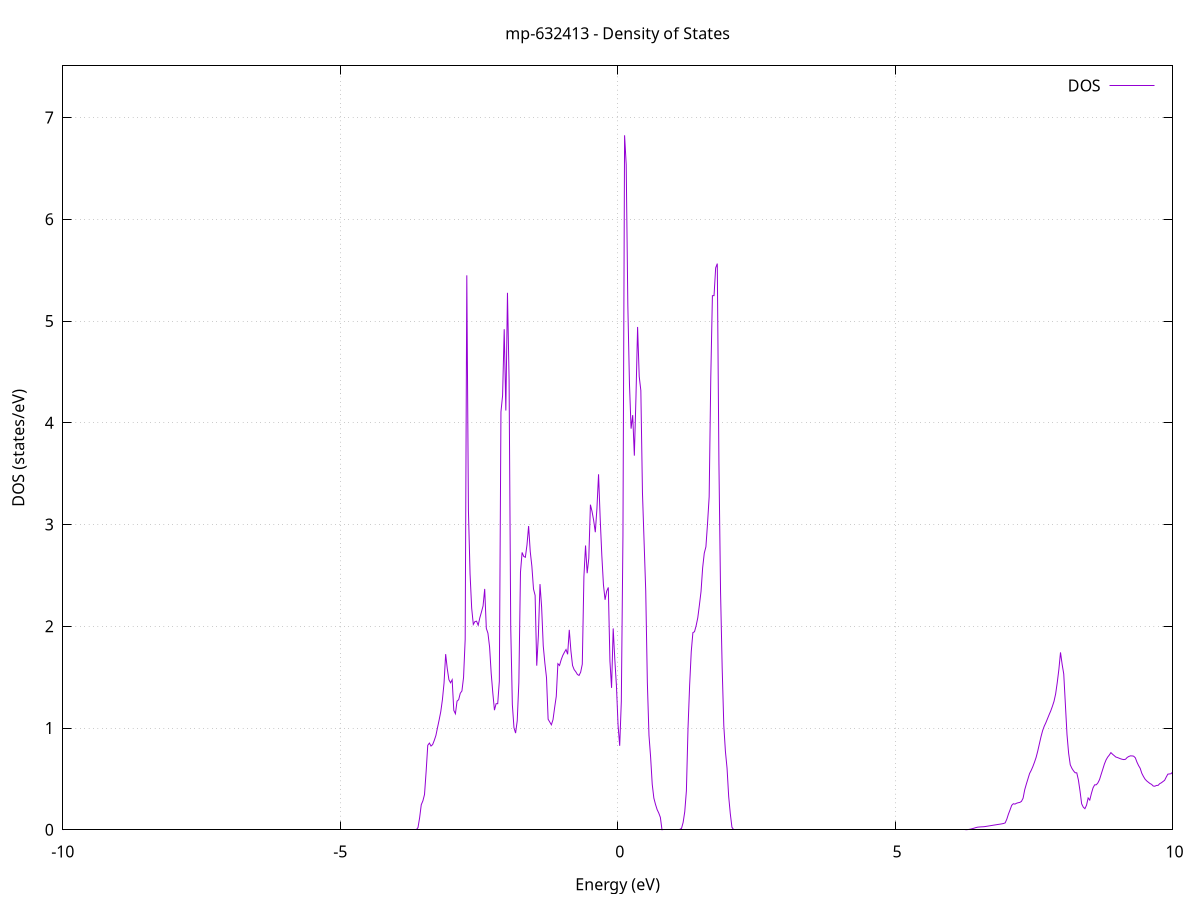 set title 'mp-632413 - Density of States'
set xlabel 'Energy (eV)'
set ylabel 'DOS (states/eV)'
set grid
set xrange [-10:10]
set yrange [0:7.508]
set xzeroaxis lt -1
set terminal png size 800,600
set output 'mp-632413_dos_gnuplot.png'
plot '-' using 1:2 with lines title 'DOS'
-16.350200 0.000000
-16.320900 0.000000
-16.291600 0.000000
-16.262300 0.000000
-16.233000 0.000000
-16.203700 0.000000
-16.174300 0.000000
-16.145000 0.000000
-16.115700 0.000000
-16.086400 0.000000
-16.057100 0.000000
-16.027800 0.000000
-15.998500 0.000000
-15.969100 0.000000
-15.939800 0.000000
-15.910500 0.000000
-15.881200 0.000000
-15.851900 0.000000
-15.822600 0.000000
-15.793200 0.000000
-15.763900 0.000000
-15.734600 0.000000
-15.705300 0.000000
-15.676000 0.000000
-15.646700 0.000000
-15.617400 0.000000
-15.588000 0.000000
-15.558700 0.000000
-15.529400 0.000000
-15.500100 0.000000
-15.470800 0.000000
-15.441500 0.000000
-15.412100 0.000000
-15.382800 0.000000
-15.353500 0.000000
-15.324200 0.000000
-15.294900 0.000000
-15.265600 0.000000
-15.236300 0.000000
-15.206900 0.000000
-15.177600 0.000000
-15.148300 0.000000
-15.119000 0.000000
-15.089700 0.000000
-15.060400 0.000000
-15.031100 0.000000
-15.001700 0.000000
-14.972400 0.000000
-14.943100 0.000000
-14.913800 0.000000
-14.884500 0.000000
-14.855200 0.000000
-14.825800 0.000000
-14.796500 0.000000
-14.767200 0.000000
-14.737900 0.000000
-14.708600 0.000000
-14.679300 0.000000
-14.650000 0.000000
-14.620600 0.000000
-14.591300 0.000000
-14.562000 0.000000
-14.532700 0.000000
-14.503400 0.000000
-14.474100 0.000000
-14.444700 0.000000
-14.415400 0.000000
-14.386100 0.000000
-14.356800 0.000000
-14.327500 0.000000
-14.298200 0.000000
-14.268900 0.000000
-14.239500 0.000000
-14.210200 0.000000
-14.180900 0.000000
-14.151600 0.000000
-14.122300 0.000000
-14.093000 0.000000
-14.063600 0.000000
-14.034300 0.000000
-14.005000 0.000000
-13.975700 0.000000
-13.946400 0.000000
-13.917100 0.000000
-13.887800 0.000000
-13.858400 0.000000
-13.829100 0.000000
-13.799800 0.000000
-13.770500 0.000000
-13.741200 0.000000
-13.711900 0.000000
-13.682500 0.001400
-13.653200 0.165100
-13.623900 0.223000
-13.594600 0.305300
-13.565300 0.377500
-13.536000 0.451500
-13.506700 0.568700
-13.477300 0.619100
-13.448000 0.649300
-13.418700 0.662500
-13.389400 0.669800
-13.360100 0.691800
-13.330800 0.711600
-13.301400 0.729000
-13.272100 0.748700
-13.242800 0.772600
-13.213500 0.797700
-13.184200 0.824700
-13.154900 0.852900
-13.125600 0.887500
-13.096200 0.926700
-13.066900 0.969500
-13.037600 1.014800
-13.008300 1.071400
-12.979000 1.131200
-12.949700 1.223600
-12.920300 1.326000
-12.891000 1.460300
-12.861700 1.679500
-12.832400 2.239000
-12.803100 2.145400
-12.773800 2.028000
-12.744500 2.066500
-12.715100 2.257400
-12.685800 2.598600
-12.656500 2.442800
-12.627200 4.275100
-12.597900 8.402500
-12.568600 9.187400
-12.539200 5.901900
-12.509900 2.761800
-12.480600 1.071600
-12.451300 0.000000
-12.422000 0.000000
-12.392700 0.000000
-12.363400 0.000000
-12.334000 0.000000
-12.304700 0.000000
-12.275400 0.000000
-12.246100 0.000000
-12.216800 0.000000
-12.187500 0.000000
-12.158200 0.000000
-12.128800 0.000000
-12.099500 0.000000
-12.070200 0.000000
-12.040900 0.000000
-12.011600 0.000000
-11.982300 0.000000
-11.952900 0.000000
-11.923600 0.000000
-11.894300 0.000000
-11.865000 0.000000
-11.835700 0.000000
-11.806400 0.000000
-11.777100 0.000000
-11.747700 0.000000
-11.718400 0.000000
-11.689100 0.000000
-11.659800 0.000000
-11.630500 0.000000
-11.601200 0.000000
-11.571800 0.000000
-11.542500 0.000000
-11.513200 0.000000
-11.483900 0.000000
-11.454600 0.000000
-11.425300 0.000000
-11.396000 0.000000
-11.366600 0.000000
-11.337300 0.000000
-11.308000 0.000000
-11.278700 0.000000
-11.249400 0.000000
-11.220100 0.000000
-11.190700 0.000000
-11.161400 0.000000
-11.132100 0.000000
-11.102800 0.000000
-11.073500 0.000000
-11.044200 0.000000
-11.014900 0.000000
-10.985500 0.000000
-10.956200 0.000000
-10.926900 0.000000
-10.897600 0.000000
-10.868300 0.000000
-10.839000 0.000000
-10.809600 0.000000
-10.780300 0.000000
-10.751000 0.000000
-10.721700 0.000000
-10.692400 0.000000
-10.663100 0.000000
-10.633800 0.000000
-10.604400 0.000000
-10.575100 0.000000
-10.545800 0.000000
-10.516500 0.000000
-10.487200 0.000000
-10.457900 0.000000
-10.428500 0.000000
-10.399200 0.000000
-10.369900 0.000000
-10.340600 0.000000
-10.311300 0.000000
-10.282000 0.000000
-10.252700 0.000000
-10.223300 0.000000
-10.194000 0.000000
-10.164700 0.000000
-10.135400 0.000000
-10.106100 0.000000
-10.076800 0.000000
-10.047400 0.000000
-10.018100 0.000000
-9.988800 0.000000
-9.959500 0.000000
-9.930200 0.000000
-9.900900 0.000000
-9.871600 0.000000
-9.842200 0.000000
-9.812900 0.000000
-9.783600 0.000000
-9.754300 0.000000
-9.725000 0.000000
-9.695700 0.000000
-9.666300 0.000000
-9.637000 0.000000
-9.607700 0.000000
-9.578400 0.000000
-9.549100 0.000000
-9.519800 0.000000
-9.490500 0.000000
-9.461100 0.000000
-9.431800 0.000000
-9.402500 0.000000
-9.373200 0.000000
-9.343900 0.000000
-9.314600 0.000000
-9.285200 0.000000
-9.255900 0.000000
-9.226600 0.000000
-9.197300 0.000000
-9.168000 0.000000
-9.138700 0.000000
-9.109400 0.000000
-9.080000 0.000000
-9.050700 0.000000
-9.021400 0.000000
-8.992100 0.000000
-8.962800 0.000000
-8.933500 0.000000
-8.904200 0.000000
-8.874800 0.000000
-8.845500 0.000000
-8.816200 0.000000
-8.786900 0.000000
-8.757600 0.000000
-8.728300 0.000000
-8.698900 0.000000
-8.669600 0.000000
-8.640300 0.000000
-8.611000 0.000000
-8.581700 0.000000
-8.552400 0.000000
-8.523100 0.000000
-8.493700 0.000000
-8.464400 0.000000
-8.435100 0.000000
-8.405800 0.000000
-8.376500 0.000000
-8.347200 0.000000
-8.317800 0.000000
-8.288500 0.000000
-8.259200 0.000000
-8.229900 0.000000
-8.200600 0.000000
-8.171300 0.000000
-8.142000 0.000000
-8.112600 0.000000
-8.083300 0.000000
-8.054000 0.000000
-8.024700 0.000000
-7.995400 0.000000
-7.966100 0.000000
-7.936700 0.000000
-7.907400 0.000000
-7.878100 0.000000
-7.848800 0.000000
-7.819500 0.000000
-7.790200 0.000000
-7.760900 0.000000
-7.731500 0.000000
-7.702200 0.000000
-7.672900 0.000000
-7.643600 0.000000
-7.614300 0.000000
-7.585000 0.000000
-7.555600 0.000000
-7.526300 0.000000
-7.497000 0.000000
-7.467700 0.000000
-7.438400 0.000000
-7.409100 0.000000
-7.379800 0.000000
-7.350400 0.000000
-7.321100 0.000000
-7.291800 0.000000
-7.262500 0.000000
-7.233200 0.000000
-7.203900 0.000000
-7.174500 0.000000
-7.145200 0.000000
-7.115900 0.000000
-7.086600 0.000000
-7.057300 0.000000
-7.028000 0.000000
-6.998700 0.000000
-6.969300 0.000000
-6.940000 0.000000
-6.910700 0.000000
-6.881400 0.000000
-6.852100 0.000000
-6.822800 0.000000
-6.793400 0.000000
-6.764100 0.000000
-6.734800 0.000000
-6.705500 0.000000
-6.676200 0.000000
-6.646900 0.000000
-6.617600 0.000000
-6.588200 0.000000
-6.558900 0.000000
-6.529600 0.000000
-6.500300 0.000000
-6.471000 0.000000
-6.441700 0.000000
-6.412300 0.000000
-6.383000 0.000000
-6.353700 0.000000
-6.324400 0.000000
-6.295100 0.000000
-6.265800 0.000000
-6.236500 0.000000
-6.207100 0.000000
-6.177800 0.000000
-6.148500 0.000000
-6.119200 0.000000
-6.089900 0.000000
-6.060600 0.000000
-6.031200 0.000000
-6.001900 0.000000
-5.972600 0.000000
-5.943300 0.000000
-5.914000 0.000000
-5.884700 0.000000
-5.855400 0.000000
-5.826000 0.000000
-5.796700 0.000000
-5.767400 0.000000
-5.738100 0.000000
-5.708800 0.000000
-5.679500 0.000000
-5.650200 0.000000
-5.620800 0.000000
-5.591500 0.000000
-5.562200 0.000000
-5.532900 0.000000
-5.503600 0.000000
-5.474300 0.000000
-5.444900 0.000000
-5.415600 0.000000
-5.386300 0.000000
-5.357000 0.000000
-5.327700 0.000000
-5.298400 0.000000
-5.269100 0.000000
-5.239700 0.000000
-5.210400 0.000000
-5.181100 0.000000
-5.151800 0.000000
-5.122500 0.000000
-5.093200 0.000000
-5.063800 0.000000
-5.034500 0.000000
-5.005200 0.000000
-4.975900 0.000000
-4.946600 0.000000
-4.917300 0.000000
-4.888000 0.000000
-4.858600 0.000000
-4.829300 0.000000
-4.800000 0.000000
-4.770700 0.000000
-4.741400 0.000000
-4.712100 0.000000
-4.682700 0.000000
-4.653400 0.000000
-4.624100 0.000000
-4.594800 0.000000
-4.565500 0.000000
-4.536200 0.000000
-4.506900 0.000000
-4.477500 0.000000
-4.448200 0.000000
-4.418900 0.000000
-4.389600 0.000000
-4.360300 0.000000
-4.331000 0.000000
-4.301600 0.000000
-4.272300 0.000000
-4.243000 0.000000
-4.213700 0.000000
-4.184400 0.000000
-4.155100 0.000000
-4.125800 0.000000
-4.096400 0.000000
-4.067100 0.000000
-4.037800 0.000000
-4.008500 0.000000
-3.979200 0.000000
-3.949900 0.000000
-3.920500 0.000000
-3.891200 0.000000
-3.861900 0.000000
-3.832600 0.000000
-3.803300 0.000000
-3.774000 0.000000
-3.744700 0.000000
-3.715300 0.000000
-3.686000 0.000000
-3.656700 0.000000
-3.627400 0.000000
-3.598100 0.021900
-3.568800 0.118000
-3.539400 0.246300
-3.510100 0.283900
-3.480800 0.346900
-3.451500 0.573700
-3.422200 0.830500
-3.392900 0.852000
-3.363600 0.823000
-3.334200 0.837500
-3.304900 0.878300
-3.275600 0.926600
-3.246300 1.004300
-3.217000 1.080000
-3.187700 1.161000
-3.158300 1.278100
-3.129000 1.441200
-3.099700 1.726300
-3.070400 1.582300
-3.041100 1.475000
-3.011800 1.444600
-2.982500 1.474700
-2.953100 1.173800
-2.923800 1.140400
-2.894500 1.264200
-2.865200 1.278700
-2.835900 1.342300
-2.806600 1.364200
-2.777300 1.497000
-2.747900 1.870900
-2.718600 5.449600
-2.689300 3.136700
-2.660000 2.515600
-2.630700 2.178500
-2.601400 2.018400
-2.572000 2.046500
-2.542700 2.049900
-2.513400 2.010200
-2.484100 2.082600
-2.454800 2.139400
-2.425500 2.200100
-2.396200 2.367200
-2.366800 1.979100
-2.337500 1.931500
-2.308200 1.797700
-2.278900 1.537500
-2.249600 1.343100
-2.220300 1.175500
-2.190900 1.238800
-2.161600 1.238900
-2.132300 1.460000
-2.103000 4.107300
-2.073700 4.267400
-2.044400 4.919500
-2.015100 4.120400
-1.985700 5.277500
-1.956400 4.423000
-1.927100 1.997500
-1.897800 1.231000
-1.868500 1.003100
-1.839200 0.950200
-1.809800 1.071500
-1.780500 1.446700
-1.751200 2.531100
-1.721900 2.726000
-1.692600 2.686500
-1.663300 2.678400
-1.634000 2.799500
-1.604600 2.985500
-1.575300 2.735100
-1.546000 2.590800
-1.516700 2.367100
-1.487400 2.303600
-1.458100 1.612800
-1.428700 1.908600
-1.399400 2.414500
-1.370100 2.188400
-1.340800 1.806700
-1.311500 1.637000
-1.282200 1.495100
-1.252900 1.086100
-1.223500 1.059100
-1.194200 1.031800
-1.164900 1.082700
-1.135600 1.201100
-1.106300 1.311100
-1.077000 1.632200
-1.047600 1.614700
-1.018300 1.670100
-0.989000 1.713300
-0.959700 1.744100
-0.930400 1.771500
-0.901100 1.724800
-0.871800 1.965200
-0.842400 1.759800
-0.813100 1.615100
-0.783800 1.573900
-0.754500 1.553400
-0.725200 1.526400
-0.695900 1.516900
-0.666500 1.549000
-0.637200 1.627600
-0.607900 2.488900
-0.578600 2.794300
-0.549300 2.521500
-0.520000 2.667900
-0.490700 3.195200
-0.461300 3.128100
-0.432000 3.039400
-0.402700 2.924400
-0.373400 3.157400
-0.344100 3.494000
-0.314800 3.062000
-0.285400 2.698600
-0.256100 2.409700
-0.226800 2.260200
-0.197500 2.345000
-0.168200 2.381900
-0.138900 1.658200
-0.109600 1.394600
-0.080200 1.978700
-0.050900 1.671000
-0.021600 1.413300
0.007700 1.025100
0.037000 0.825300
0.066300 1.260600
0.095700 2.889500
0.125000 6.825600
0.154300 6.538400
0.183600 5.156000
0.212900 4.386800
0.242200 3.942400
0.271500 4.075400
0.300900 3.677300
0.330200 4.253000
0.359500 4.942300
0.388800 4.455800
0.418100 4.317300
0.447400 3.309800
0.476700 2.829400
0.506100 2.348200
0.535400 1.445800
0.564700 0.927900
0.594000 0.715700
0.623300 0.447200
0.652600 0.311300
0.682000 0.249900
0.711300 0.198800
0.740600 0.165100
0.769900 0.122100
0.799200 0.000400
0.828500 0.000000
0.857800 0.000000
0.887200 0.000000
0.916500 0.000000
0.945800 0.000000
0.975100 0.000000
1.004400 0.000000
1.033700 0.000000
1.063100 0.000000
1.092400 0.000000
1.121700 0.000000
1.151000 0.013700
1.180300 0.072300
1.209600 0.177800
1.238900 0.381800
1.268300 0.999000
1.297600 1.422700
1.326900 1.753000
1.356200 1.937500
1.385500 1.946900
1.414800 2.006600
1.444200 2.083200
1.473500 2.208500
1.502800 2.341700
1.532100 2.575100
1.561400 2.718700
1.590700 2.780800
1.620000 3.009900
1.649400 3.272800
1.678700 4.446300
1.708000 5.249300
1.737300 5.249700
1.766600 5.523100
1.795900 5.564600
1.825300 3.609600
1.854600 2.338700
1.883900 1.591100
1.913200 1.023500
1.942500 0.768800
1.971800 0.604600
2.001100 0.327500
2.030500 0.157500
2.059800 0.025200
2.089100 0.000000
2.118400 0.000000
2.147700 0.000000
2.177000 0.000000
2.206400 0.000000
2.235700 0.000000
2.265000 0.000000
2.294300 0.000000
2.323600 0.000000
2.352900 0.000000
2.382200 0.000000
2.411600 0.000000
2.440900 0.000000
2.470200 0.000000
2.499500 0.000000
2.528800 0.000000
2.558100 0.000000
2.587500 0.000000
2.616800 0.000000
2.646100 0.000000
2.675400 0.000000
2.704700 0.000000
2.734000 0.000000
2.763300 0.000000
2.792700 0.000000
2.822000 0.000000
2.851300 0.000000
2.880600 0.000000
2.909900 0.000000
2.939200 0.000000
2.968600 0.000000
2.997900 0.000000
3.027200 0.000000
3.056500 0.000000
3.085800 0.000000
3.115100 0.000000
3.144400 0.000000
3.173800 0.000000
3.203100 0.000000
3.232400 0.000000
3.261700 0.000000
3.291000 0.000000
3.320300 0.000000
3.349600 0.000000
3.379000 0.000000
3.408300 0.000000
3.437600 0.000000
3.466900 0.000000
3.496200 0.000000
3.525500 0.000000
3.554900 0.000000
3.584200 0.000000
3.613500 0.000000
3.642800 0.000000
3.672100 0.000000
3.701400 0.000000
3.730700 0.000000
3.760100 0.000000
3.789400 0.000000
3.818700 0.000000
3.848000 0.000000
3.877300 0.000000
3.906600 0.000000
3.936000 0.000000
3.965300 0.000000
3.994600 0.000000
4.023900 0.000000
4.053200 0.000000
4.082500 0.000000
4.111800 0.000000
4.141200 0.000000
4.170500 0.000000
4.199800 0.000000
4.229100 0.000000
4.258400 0.000000
4.287700 0.000000
4.317100 0.000000
4.346400 0.000000
4.375700 0.000000
4.405000 0.000000
4.434300 0.000000
4.463600 0.000000
4.492900 0.000000
4.522300 0.000000
4.551600 0.000000
4.580900 0.000000
4.610200 0.000000
4.639500 0.000000
4.668800 0.000000
4.698200 0.000000
4.727500 0.000000
4.756800 0.000000
4.786100 0.000000
4.815400 0.000000
4.844700 0.000000
4.874000 0.000000
4.903400 0.000000
4.932700 0.000000
4.962000 0.000000
4.991300 0.000000
5.020600 0.000000
5.049900 0.000000
5.079300 0.000000
5.108600 0.000000
5.137900 0.000000
5.167200 0.000000
5.196500 0.000000
5.225800 0.000000
5.255100 0.000000
5.284500 0.000000
5.313800 0.000000
5.343100 0.000000
5.372400 0.000000
5.401700 0.000000
5.431000 0.000000
5.460400 0.000000
5.489700 0.000000
5.519000 0.000000
5.548300 0.000000
5.577600 0.000000
5.606900 0.000000
5.636200 0.000000
5.665600 0.000000
5.694900 0.000000
5.724200 0.000000
5.753500 0.000000
5.782800 0.000000
5.812100 0.000000
5.841500 0.000000
5.870800 0.000000
5.900100 0.000000
5.929400 0.000000
5.958700 0.000000
5.988000 0.000000
6.017300 0.000000
6.046700 0.000000
6.076000 0.000000
6.105300 0.000000
6.134600 0.000000
6.163900 0.000000
6.193200 0.000000
6.222600 0.000000
6.251900 0.000000
6.281200 0.000500
6.310500 0.001900
6.339800 0.004300
6.369100 0.007600
6.398400 0.011800
6.427800 0.016400
6.457100 0.021600
6.486400 0.025500
6.515700 0.027200
6.545000 0.028400
6.574300 0.029200
6.603600 0.030200
6.633000 0.032700
6.662300 0.035200
6.691600 0.037800
6.720900 0.040500
6.750200 0.043100
6.779500 0.045700
6.808900 0.048300
6.838200 0.050900
6.867500 0.053400
6.896800 0.055800
6.926100 0.058600
6.955400 0.061800
6.984700 0.068000
7.014100 0.104700
7.043400 0.154400
7.072700 0.196200
7.102000 0.240300
7.131300 0.255900
7.160600 0.252300
7.190000 0.261000
7.219300 0.265800
7.248600 0.269100
7.277900 0.279100
7.307200 0.310400
7.336500 0.393400
7.365800 0.449000
7.395200 0.501200
7.424500 0.553200
7.453800 0.584200
7.483100 0.621000
7.512400 0.663700
7.541700 0.710900
7.571100 0.772900
7.600400 0.843700
7.629700 0.913400
7.659000 0.974000
7.688300 1.017900
7.717600 1.052200
7.746900 1.091400
7.776300 1.130900
7.805600 1.168300
7.834900 1.212700
7.864200 1.262000
7.893500 1.334300
7.922800 1.446000
7.952200 1.576000
7.981500 1.743400
8.010800 1.626900
8.040100 1.530600
8.069400 1.233200
8.098700 0.935500
8.128000 0.752000
8.157400 0.638600
8.186700 0.604100
8.216000 0.579100
8.245300 0.560300
8.274600 0.559800
8.303900 0.490000
8.333300 0.380800
8.362600 0.255200
8.391900 0.222400
8.421200 0.207400
8.450500 0.241600
8.479800 0.312600
8.509100 0.291800
8.538500 0.357100
8.567800 0.411800
8.597100 0.441900
8.626400 0.442100
8.655700 0.461100
8.685000 0.493400
8.714400 0.545300
8.743700 0.595300
8.773000 0.646300
8.802300 0.686300
8.831600 0.714100
8.860900 0.734100
8.890200 0.758500
8.919600 0.742400
8.948900 0.729100
8.978200 0.715000
9.007500 0.710200
9.036800 0.703600
9.066100 0.697400
9.095500 0.692500
9.124800 0.689700
9.154100 0.693300
9.183400 0.710800
9.212700 0.720500
9.242000 0.726500
9.271300 0.726200
9.300700 0.723100
9.330000 0.707400
9.359300 0.665000
9.388600 0.631100
9.417900 0.603600
9.447200 0.554800
9.476500 0.523600
9.505900 0.497300
9.535200 0.480300
9.564500 0.467400
9.593800 0.454700
9.623100 0.446200
9.652400 0.430000
9.681800 0.428100
9.711100 0.435700
9.740400 0.436500
9.769700 0.453500
9.799000 0.461700
9.828300 0.474000
9.857600 0.485900
9.887000 0.518000
9.916300 0.546700
9.945600 0.548900
9.974900 0.551100
10.004200 0.571000
10.033500 0.586200
10.062900 0.602100
10.092200 0.611900
10.121500 0.625800
10.150800 0.638600
10.180100 0.651600
10.209400 0.673300
10.238700 0.694900
10.268100 0.747500
10.297400 0.840100
10.326700 0.924000
10.356000 1.091100
10.385300 1.229200
10.414600 1.338200
10.444000 1.400000
10.473300 1.405000
10.502600 1.423700
10.531900 1.403000
10.561200 1.357000
10.590500 1.321600
10.619800 1.250400
10.649200 1.191800
10.678500 1.168600
10.707800 1.175900
10.737100 1.164800
10.766400 1.091800
10.795700 1.068500
10.825100 1.074500
10.854400 1.106600
10.883700 1.100200
10.913000 1.085800
10.942300 1.017000
10.971600 1.097800
11.000900 1.107200
11.030300 1.116200
11.059600 1.101900
11.088900 1.049600
11.118200 1.116500
11.147500 1.332700
11.176800 1.457100
11.206200 1.529700
11.235500 1.636500
11.264800 1.886700
11.294100 2.101000
11.323400 2.102600
11.352700 1.990700
11.382000 1.857800
11.411400 1.894000
11.440700 1.951900
11.470000 1.898600
11.499300 1.852800
11.528600 1.764600
11.557900 1.622400
11.587300 1.652000
11.616600 1.666600
11.645900 1.705100
11.675200 1.705900
11.704500 1.651400
11.733800 1.668800
11.763100 1.719100
11.792500 1.927300
11.821800 2.055700
11.851100 2.053000
11.880400 1.894600
11.909700 1.783300
11.939000 1.748100
11.968400 1.732100
11.997700 1.705500
12.027000 1.695800
12.056300 1.598900
12.085600 1.528500
12.114900 1.489700
12.144200 1.416000
12.173600 1.363200
12.202900 1.275300
12.232200 1.145900
12.261500 1.133100
12.290800 1.151700
12.320100 1.125900
12.349500 1.134600
12.378800 1.112500
12.408100 1.100800
12.437400 1.131300
12.466700 1.160900
12.496000 1.217300
12.525300 1.245500
12.554700 1.274700
12.584000 1.320000
12.613300 1.377400
12.642600 1.432500
12.671900 1.491700
12.701200 1.451000
12.730500 1.294200
12.759900 1.190100
12.789200 1.157700
12.818500 1.137200
12.847800 1.091400
12.877100 1.047200
12.906400 0.981100
12.935800 0.945100
12.965100 0.967100
12.994400 1.027900
13.023700 1.027400
13.053000 1.077700
13.082300 1.127300
13.111600 1.199800
13.141000 1.320500
13.170300 1.394000
13.199600 1.376600
13.228900 1.440600
13.258200 1.455500
13.287500 1.418100
13.316900 1.531300
13.346200 1.367100
13.375500 1.378400
13.404800 1.358400
13.434100 1.253100
13.463400 1.181300
13.492700 1.139900
13.522100 1.091300
13.551400 1.063300
13.580700 1.023100
13.610000 0.963500
13.639300 0.939700
13.668600 0.905000
13.698000 0.866100
13.727300 0.839800
13.756600 0.826100
13.785900 0.833100
13.815200 0.833900
13.844500 0.873900
13.873800 0.913400
13.903200 0.925700
13.932500 1.070700
13.961800 1.021800
13.991100 0.938100
14.020400 0.889700
14.049700 0.871300
14.079100 0.857600
14.108400 0.831300
14.137700 0.791700
14.167000 0.772300
14.196300 0.754100
14.225600 0.728100
14.254900 0.707900
14.284300 0.691800
14.313600 0.669700
14.342900 0.644500
14.372200 0.633900
14.401500 0.631400
14.430800 0.609800
14.460200 0.597000
14.489500 0.603600
14.518800 0.530500
14.548100 0.507500
14.577400 0.491100
14.606700 0.475600
14.636000 0.465600
14.665400 0.446200
14.694700 0.417000
14.724000 0.400300
14.753300 0.399600
14.782600 0.404300
14.811900 0.410800
14.841300 0.416700
14.870600 0.422400
14.899900 0.427100
14.929200 0.432500
14.958500 0.439800
14.987800 0.458400
15.017100 0.465800
15.046500 0.477600
15.075800 0.491800
15.105100 0.501800
15.134400 0.508300
15.163700 0.521900
15.193000 0.539200
15.222400 0.574400
15.251700 0.574600
15.281000 0.587800
15.310300 0.605300
15.339600 0.623400
15.368900 0.652700
15.398200 0.673800
15.427600 0.683600
15.456900 0.692900
15.486200 0.702600
15.515500 0.711800
15.544800 0.723500
15.574100 0.745600
15.603500 0.780800
15.632800 0.814800
15.662100 0.847000
15.691400 0.865800
15.720700 0.871600
15.750000 0.867900
15.779300 0.868300
15.808700 0.890500
15.838000 0.896200
15.867300 0.906500
15.896600 0.920000
15.925900 0.943900
15.955200 0.977200
15.984500 1.056300
16.013900 1.084200
16.043200 1.208000
16.072500 1.229400
16.101800 1.243000
16.131100 1.271500
16.160400 1.294700
16.189800 1.260400
16.219100 1.259600
16.248400 1.243600
16.277700 1.242500
16.307000 1.329300
16.336300 1.329500
16.365600 1.204200
16.395000 1.173200
16.424300 1.157900
16.453600 1.150800
16.482900 1.147400
16.512200 1.126700
16.541500 1.105200
16.570900 1.077300
16.600200 1.045300
16.629500 1.042900
16.658800 1.038400
16.688100 1.033800
16.717400 1.035200
16.746700 1.089700
16.776100 1.071000
16.805400 0.968500
16.834700 0.913600
16.864000 0.879400
16.893300 0.849800
16.922600 0.834000
16.952000 0.833900
16.981300 0.843600
17.010600 0.840600
17.039900 0.842200
17.069200 0.841300
17.098500 0.857800
17.127800 0.875000
17.157200 0.905700
17.186500 0.928900
17.215800 0.955100
17.245100 0.993000
17.274400 1.054800
17.303700 1.099700
17.333100 1.126400
17.362400 1.106000
17.391700 1.133700
17.421000 1.159500
17.450300 1.151500
17.479600 1.136100
17.508900 1.079100
17.538300 1.063600
17.567600 1.045700
17.596900 1.021300
17.626200 1.029900
17.655500 1.021200
17.684800 1.005500
17.714200 1.010200
17.743500 0.994900
17.772800 0.991700
17.802100 0.987300
17.831400 1.021300
17.860700 1.040300
17.890000 1.018800
17.919400 1.004700
17.948700 1.005700
17.978000 1.009700
18.007300 1.011700
18.036600 1.004400
18.065900 1.004900
18.095300 1.012900
18.124600 1.026100
18.153900 1.042900
18.183200 1.050100
18.212500 1.068700
18.241800 1.058600
18.271100 1.074100
18.300500 1.109700
18.329800 1.145000
18.359100 1.168300
18.388400 1.191900
18.417700 1.209300
18.447000 1.217400
18.476400 1.225900
18.505700 1.240400
18.535000 1.257200
18.564300 1.246500
18.593600 1.244800
18.622900 1.249500
18.652200 1.258700
18.681600 1.267000
18.710900 1.274200
18.740200 1.280300
18.769500 1.282800
18.798800 1.286000
18.828100 1.244500
18.857400 1.174700
18.886800 1.170800
18.916100 1.141000
18.945400 1.136700
18.974700 1.092400
19.004000 1.052600
19.033300 1.027500
19.062700 0.995900
19.092000 0.980100
19.121300 0.948800
19.150600 0.918200
19.179900 0.899600
19.209200 0.912300
19.238500 0.952200
19.267900 0.973600
19.297200 0.957300
19.326500 0.974500
19.355800 0.956900
19.385100 0.972000
19.414400 0.990600
19.443800 0.982700
19.473100 0.974700
19.502400 0.993600
19.531700 1.005800
19.561000 0.995800
19.590300 0.973300
19.619600 0.955200
19.649000 0.937500
19.678300 0.919600
19.707600 0.905800
19.736900 0.902100
19.766200 0.896800
19.795500 0.886700
19.824900 0.887100
19.854200 0.880200
19.883500 0.861600
19.912800 0.864000
19.942100 0.874000
19.971400 0.886400
20.000700 0.896700
20.030100 0.940100
20.059400 0.951300
20.088700 0.968400
20.118000 0.983900
20.147300 1.003200
20.176600 1.008300
20.206000 1.009400
20.235300 1.004200
20.264600 0.982800
20.293900 0.987000
20.323200 0.988700
20.352500 0.970000
20.381800 0.967600
20.411200 0.980300
20.440500 0.991300
20.469800 1.005300
20.499100 1.021300
20.528400 1.035500
20.557700 1.036800
20.587100 1.043300
20.616400 1.054400
20.645700 1.037900
20.675000 1.047800
20.704300 1.033300
20.733600 1.024600
20.762900 1.019800
20.792300 1.026200
20.821600 1.028600
20.850900 1.030800
20.880200 1.036800
20.909500 1.058700
20.938800 1.079000
20.968200 1.096900
20.997500 1.136500
21.026800 1.163100
21.056100 1.178100
21.085400 1.186400
21.114700 1.197300
21.144000 1.218100
21.173400 1.245900
21.202700 1.256500
21.232000 1.266800
21.261300 1.265400
21.290600 1.275800
21.319900 1.262400
21.349300 1.236400
21.378600 1.246100
21.407900 1.235800
21.437200 1.235300
21.466500 1.237200
21.495800 1.250600
21.525100 1.264400
21.554500 1.206500
21.583800 1.183100
21.613100 1.168000
21.642400 1.132900
21.671700 1.100000
21.701000 1.102500
21.730400 1.099100
21.759700 1.112700
21.789000 1.127300
21.818300 1.120600
21.847600 1.121900
21.876900 1.148900
21.906200 1.168900
21.935600 1.190000
21.964900 1.214200
21.994200 1.238400
22.023500 1.266300
22.052800 1.296700
22.082100 1.329000
22.111400 1.358000
22.140800 1.380000
22.170100 1.380300
22.199400 1.355300
22.228700 1.349200
22.258000 1.356300
22.287300 1.384900
22.316700 1.356600
22.346000 1.341800
22.375300 1.327400
22.404600 1.327000
22.433900 1.313000
22.463200 1.299800
22.492500 1.289300
22.521900 1.272300
22.551200 1.254700
22.580500 1.236900
22.609800 1.214000
22.639100 1.190500
22.668400 1.177200
22.697800 1.165400
22.727100 1.187400
22.756400 1.164900
22.785700 1.200600
22.815000 1.178400
22.844300 1.139500
22.873600 1.109900
22.903000 1.098300
22.932300 1.108900
22.961600 1.137300
22.990900 1.174500
23.020200 1.211700
23.049500 1.228800
23.078900 1.240100
23.108200 1.254100
23.137500 1.302600
23.166800 1.344400
23.196100 1.306700
23.225400 1.274100
23.254700 1.241500
23.284100 1.223400
23.313400 1.242700
23.342700 1.251700
23.372000 1.240000
23.401300 1.222300
23.430600 1.220000
23.460000 1.232600
23.489300 1.272200
23.518600 1.296400
23.547900 1.292400
23.577200 1.302000
23.606500 1.249600
23.635800 1.251100
23.665200 1.240900
23.694500 1.218200
23.723800 1.208100
23.753100 1.227200
23.782400 1.225200
23.811700 1.216100
23.841100 1.208800
23.870400 1.213300
23.899700 1.163100
23.929000 1.134600
23.958300 1.134600
23.987600 1.142500
24.016900 1.167900
24.046300 1.201500
24.075600 1.212200
24.104900 1.232600
24.134200 1.231700
24.163500 1.211700
24.192800 1.226200
24.222200 1.226800
24.251500 1.248200
24.280800 1.270900
24.310100 1.316100
24.339400 1.363100
24.368700 1.454400
24.398000 1.531300
24.427400 1.476500
24.456700 1.437200
24.486000 1.377500
24.515300 1.344800
24.544600 1.312100
24.573900 1.296200
24.603300 1.291200
24.632600 1.284900
24.661900 1.307400
24.691200 1.303900
24.720500 1.288400
24.749800 1.239600
24.779100 1.187000
24.808500 1.134800
24.837800 1.111100
24.867100 1.099400
24.896400 1.102100
24.925700 1.059700
24.955000 1.047900
24.984300 1.033500
25.013700 1.032100
25.043000 1.031900
25.072300 1.053100
25.101600 1.073300
25.130900 1.111100
25.160200 1.173300
25.189600 1.255600
25.218900 1.383500
25.248200 1.513600
25.277500 1.478700
25.306800 1.450700
25.336100 1.405900
25.365400 1.320400
25.394800 1.247900
25.424100 1.196600
25.453400 1.133500
25.482700 1.079300
25.512000 1.040000
25.541300 1.016400
25.570700 0.988400
25.600000 0.990100
25.629300 1.009600
25.658600 1.016300
25.687900 1.021200
25.717200 1.030800
25.746500 1.049800
25.775900 1.076400
25.805200 1.098800
25.834500 1.098800
25.863800 1.101600
25.893100 1.154100
25.922400 1.166200
25.951800 1.149200
25.981100 1.140700
26.010400 1.144500
26.039700 1.155400
26.069000 1.163500
26.098300 1.157800
26.127600 1.131700
26.157000 1.111500
26.186300 1.126800
26.215600 1.116600
26.244900 1.089200
26.274200 1.073600
26.303500 1.058800
26.332900 1.040700
26.362200 1.026300
26.391500 1.000200
26.420800 0.958000
26.450100 0.929400
26.479400 0.918500
26.508700 0.920400
26.538100 0.933700
26.567400 0.953300
26.596700 0.974500
26.626000 0.999900
26.655300 1.056900
26.684600 1.071300
26.714000 1.090700
26.743300 1.112800
26.772600 1.139300
26.801900 1.156600
26.831200 1.188300
26.860500 1.224100
26.889800 1.236700
26.919200 1.260500
26.948500 1.289500
26.977800 1.339000
27.007100 1.375100
27.036400 1.352700
27.065700 1.322000
27.095100 1.299800
27.124400 1.295800
27.153700 1.303200
27.183000 1.303700
27.212300 1.298400
27.241600 1.298200
27.270900 1.291800
27.300300 1.268100
27.329600 1.246000
27.358900 1.229800
27.388200 1.242900
27.417500 1.213800
27.446800 1.201500
27.476200 1.153800
27.505500 1.103600
27.534800 1.082500
27.564100 1.073800
27.593400 1.070500
27.622700 1.070900
27.652000 1.060800
27.681400 1.054000
27.710700 1.051600
27.740000 1.053400
27.769300 1.046900
27.798600 1.044600
27.827900 1.043600
27.857300 1.061600
27.886600 1.080600
27.915900 1.103200
27.945200 1.125500
27.974500 1.135000
28.003800 1.124400
28.033100 1.101600
28.062500 1.070500
28.091800 1.051000
28.121100 1.039400
28.150400 1.053300
28.179700 1.074700
28.209000 1.114600
28.238300 1.109800
28.267700 1.103000
28.297000 1.081400
28.326300 1.087300
28.355600 1.093100
28.384900 1.103900
28.414200 1.115000
28.443600 1.116400
28.472900 1.124700
28.502200 1.130000
28.531500 1.135700
28.560800 1.159700
28.590100 1.177100
28.619400 1.174300
28.648800 1.198900
28.678100 1.222100
28.707400 1.258200
28.736700 1.323300
28.766000 1.366000
28.795300 1.396700
28.824700 1.470000
28.854000 1.516800
28.883300 1.539600
28.912600 1.625400
28.941900 1.515600
28.971200 1.495600
29.000500 1.429700
29.029900 1.371400
29.059200 1.354000
29.088500 1.294700
29.117800 1.248400
29.147100 1.185800
29.176400 1.179000
29.205800 1.175400
29.235100 1.243400
29.264400 1.230200
29.293700 1.261700
29.323000 1.275700
29.352300 1.307500
29.381600 1.346200
29.411000 1.393500
29.440300 1.422000
29.469600 1.414500
29.498900 1.396500
29.528200 1.368400
29.557500 1.345800
29.586900 1.278500
29.616200 1.254600
29.645500 1.259000
29.674800 1.296900
29.704100 1.355400
29.733400 1.369300
29.762700 1.391300
29.792100 1.417900
29.821400 1.476600
29.850700 1.519000
29.880000 1.524000
29.909300 1.546700
29.938600 1.576300
29.968000 1.596900
29.997300 1.570200
30.026600 1.522600
30.055900 1.472400
30.085200 1.456900
30.114500 1.420600
30.143800 1.381200
30.173200 1.315200
30.202500 1.261700
30.231800 1.229000
30.261100 1.227800
30.290400 1.229200
30.319700 1.229000
30.349100 1.246700
30.378400 1.268600
30.407700 1.297300
30.437000 1.279400
30.466300 1.258500
30.495600 1.235300
30.524900 1.224300
30.554300 1.229100
30.583600 1.197500
30.612900 1.157500
30.642200 1.137700
30.671500 1.123400
30.700800 1.119300
30.730200 1.111000
30.759500 1.136300
30.788800 1.168200
30.818100 1.204900
30.847400 1.236500
30.876700 1.252200
30.906000 1.277700
30.935400 1.197700
30.964700 1.117800
30.994000 1.112500
31.023300 1.122600
31.052600 1.138100
31.081900 1.168300
31.111200 1.194600
31.140600 1.211800
31.169900 1.235000
31.199200 1.237800
31.228500 1.243800
31.257800 1.247100
31.287100 1.268400
31.316500 1.293100
31.345800 1.319500
31.375100 1.330300
31.404400 1.350500
31.433700 1.371500
31.463000 1.377600
31.492300 1.376400
31.521700 1.371900
31.551000 1.369800
31.580300 1.356900
31.609600 1.344600
31.638900 1.333700
31.668200 1.312500
31.697600 1.283400
31.726900 1.256300
31.756200 1.215500
31.785500 1.218800
31.814800 1.175600
31.844100 1.142100
31.873400 1.102500
31.902800 1.065300
31.932100 1.038700
31.961400 1.038800
31.990700 1.057000
32.020000 1.091000
32.049300 1.124300
32.078700 1.190000
32.108000 1.289800
32.137300 1.372800
32.166600 1.397500
32.195900 1.403000
32.225200 1.418000
32.254500 1.456300
32.283900 1.479400
32.313200 1.454800
32.342500 1.428900
32.371800 1.396600
32.401100 1.390200
32.430400 1.373600
32.459800 1.326900
32.489100 1.290100
32.518400 1.285100
32.547700 1.330100
32.577000 1.290000
32.606300 1.303000
32.635600 1.311300
32.665000 1.324700
32.694300 1.338900
32.723600 1.355800
32.752900 1.375600
32.782200 1.362100
32.811500 1.391300
32.840900 1.376900
32.870200 1.364800
32.899500 1.331900
32.928800 1.312100
32.958100 1.304000
32.987400 1.271300
33.016700 1.228700
33.046100 1.217500
33.075400 1.224200
33.104700 1.223100
33.134000 1.219300
33.163300 1.239200
33.192600 1.264500
33.222000 1.279300
33.251300 1.298300
33.280600 1.317900
33.309900 1.297200
33.339200 1.349200
33.368500 1.342700
33.397800 1.352900
33.427200 1.388000
33.456500 1.395600
33.485800 1.382300
33.515100 1.329100
33.544400 1.299700
33.573700 1.286000
33.603100 1.279100
33.632400 1.262900
33.661700 1.267800
33.691000 1.293800
33.720300 1.262500
33.749600 1.263200
33.778900 1.250200
33.808300 1.249100
33.837600 1.243700
33.866900 1.252400
33.896200 1.244500
33.925500 1.243600
33.954800 1.237000
33.984200 1.228600
34.013500 1.222800
34.042800 1.226400
34.072100 1.235800
34.101400 1.259100
34.130700 1.304900
34.160000 1.362800
34.189400 1.408700
34.218700 1.466100
34.248000 1.561100
34.277300 1.575900
34.306600 1.575700
34.335900 1.519900
34.365200 1.467700
34.394600 1.420300
34.423900 1.383100
34.453200 1.334200
34.482500 1.293600
34.511800 1.278800
34.541100 1.293400
34.570500 1.296600
34.599800 1.295300
34.629100 1.284200
34.658400 1.262800
34.687700 1.275900
34.717000 1.301500
34.746300 1.338800
34.775700 1.376400
34.805000 1.411700
34.834300 1.456700
34.863600 1.488300
34.892900 1.534900
34.922200 1.573500
34.951600 1.576200
34.980900 1.543400
35.010200 1.535600
35.039500 1.498200
35.068800 1.501000
35.098100 1.481800
35.127400 1.456300
35.156800 1.436300
35.186100 1.443200
35.215400 1.439400
35.244700 1.444600
35.274000 1.479800
35.303300 1.513200
35.332700 1.544600
35.362000 1.564100
35.391300 1.556600
35.420600 1.512900
35.449900 1.459400
35.479200 1.423900
35.508500 1.362700
35.537900 1.324800
35.567200 1.281300
35.596500 1.262600
35.625800 1.266600
35.655100 1.235300
35.684400 1.234400
35.713800 1.245000
35.743100 1.256700
35.772400 1.246800
35.801700 1.217100
35.831000 1.212800
35.860300 1.212800
35.889600 1.222700
35.919000 1.227000
35.948300 1.211700
35.977600 1.202200
36.006900 1.208400
36.036200 1.221100
36.065500 1.213800
36.094900 1.215400
36.124200 1.220200
36.153500 1.231600
36.182800 1.236100
36.212100 1.237000
36.241400 1.240300
36.270700 1.250800
36.300100 1.273800
36.329400 1.305600
36.358700 1.312500
36.388000 1.318400
36.417300 1.344100
36.446600 1.364900
36.476000 1.395000
36.505300 1.439300
36.534600 1.467700
36.563900 1.489100
36.593200 1.455700
36.622500 1.408700
36.651800 1.385300
36.681200 1.364800
36.710500 1.333500
36.739800 1.300800
36.769100 1.239300
36.798400 1.214000
36.827700 1.202000
36.857100 1.200200
36.886400 1.196000
36.915700 1.199600
36.945000 1.211000
36.974300 1.235000
37.003600 1.260900
37.032900 1.288300
37.062300 1.319200
37.091600 1.347300
37.120900 1.337500
37.150200 1.341500
37.179500 1.335100
37.208800 1.313500
37.238200 1.288700
37.267500 1.273500
37.296800 1.246600
37.326100 1.235200
37.355400 1.236900
37.384700 1.227200
37.414000 1.206000
37.443400 1.156200
37.472700 1.103900
37.502000 1.065600
37.531300 1.024100
37.560600 1.003100
37.589900 0.988200
37.619200 0.954400
37.648600 0.913100
37.677900 0.862700
37.707200 0.810400
37.736500 0.781600
37.765800 0.757000
37.795100 0.734100
37.824500 0.709100
37.853800 0.688600
37.883100 0.679400
37.912400 0.678000
37.941700 0.687500
37.971000 0.675300
38.000300 0.648900
38.029700 0.638200
38.059000 0.670000
38.088300 0.676000
38.117600 0.633600
38.146900 0.619300
38.176200 0.596900
38.205600 0.572400
38.234900 0.540100
38.264200 0.516200
38.293500 0.496200
38.322800 0.473300
38.352100 0.443900
38.381400 0.408800
38.410800 0.366400
38.440100 0.322800
38.469400 0.283500
38.498700 0.250500
38.528000 0.218500
38.557300 0.187500
38.586700 0.159500
38.616000 0.129600
38.645300 0.110300
38.674600 0.092000
38.703900 0.075500
38.733200 0.062900
38.762500 0.055500
38.791900 0.050400
38.821200 0.045700
38.850500 0.041500
38.879800 0.037800
38.909100 0.033800
38.938400 0.030100
38.967800 0.026500
38.997100 0.023100
39.026400 0.020400
39.055700 0.017700
39.085000 0.015100
39.114300 0.012600
39.143600 0.010100
39.173000 0.007800
39.202300 0.005500
39.231600 0.003600
39.260900 0.002000
39.290200 0.000900
39.319500 0.000300
39.348900 0.000000
39.378200 0.000000
39.407500 0.000000
39.436800 0.000000
39.466100 0.000000
39.495400 0.000000
39.524700 0.000000
39.554100 0.000000
39.583400 0.000000
39.612700 0.000000
39.642000 0.000000
39.671300 0.000000
39.700600 0.000000
39.730000 0.000000
39.759300 0.000000
39.788600 0.000000
39.817900 0.000000
39.847200 0.000000
39.876500 0.000000
39.905800 0.000000
39.935200 0.000000
39.964500 0.000000
39.993800 0.000000
40.023100 0.000000
40.052400 0.000000
40.081700 0.000000
40.111100 0.000000
40.140400 0.000000
40.169700 0.000000
40.199000 0.000000
40.228300 0.000000
40.257600 0.000000
40.286900 0.000000
40.316300 0.000000
40.345600 0.000000
40.374900 0.000000
40.404200 0.000000
40.433500 0.000000
40.462800 0.000000
40.492100 0.000000
40.521500 0.000000
40.550800 0.000000
40.580100 0.000000
40.609400 0.000000
40.638700 0.000000
40.668000 0.000000
40.697400 0.000000
40.726700 0.000000
40.756000 0.000000
40.785300 0.000000
40.814600 0.000000
40.843900 0.000000
40.873200 0.000000
40.902600 0.000000
40.931900 0.000000
40.961200 0.000000
40.990500 0.000000
41.019800 0.000000
41.049100 0.000000
41.078500 0.000000
41.107800 0.000000
41.137100 0.000000
41.166400 0.000000
41.195700 0.000000
41.225000 0.000000
41.254300 0.000000
41.283700 0.000000
41.313000 0.000000
41.342300 0.000000
41.371600 0.000000
41.400900 0.000000
41.430200 0.000000
41.459600 0.000000
41.488900 0.000000
41.518200 0.000000
41.547500 0.000000
41.576800 0.000000
41.606100 0.000000
41.635400 0.000000
41.664800 0.000000
41.694100 0.000000
41.723400 0.000000
41.752700 0.000000
41.782000 0.000000
41.811300 0.000000
41.840700 0.000000
41.870000 0.000000
41.899300 0.000000
41.928600 0.000000
41.957900 0.000000
41.987200 0.000000
42.016500 0.000000
42.045900 0.000000
42.075200 0.000000
42.104500 0.000000
42.133800 0.000000
42.163100 0.000000
42.192400 0.000000
42.221800 0.000000
42.251100 0.000000
42.280400 0.000000
e
